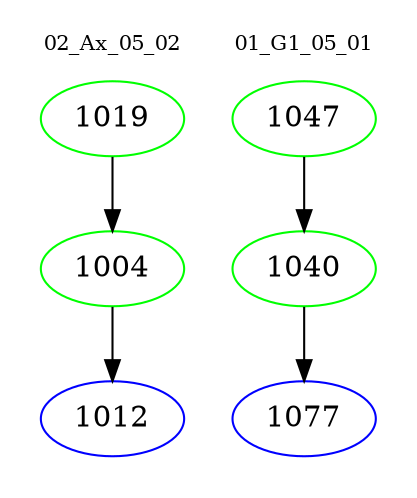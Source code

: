 digraph{
subgraph cluster_0 {
color = white
label = "02_Ax_05_02";
fontsize=10;
T0_1019 [label="1019", color="green"]
T0_1019 -> T0_1004 [color="black"]
T0_1004 [label="1004", color="green"]
T0_1004 -> T0_1012 [color="black"]
T0_1012 [label="1012", color="blue"]
}
subgraph cluster_1 {
color = white
label = "01_G1_05_01";
fontsize=10;
T1_1047 [label="1047", color="green"]
T1_1047 -> T1_1040 [color="black"]
T1_1040 [label="1040", color="green"]
T1_1040 -> T1_1077 [color="black"]
T1_1077 [label="1077", color="blue"]
}
}
